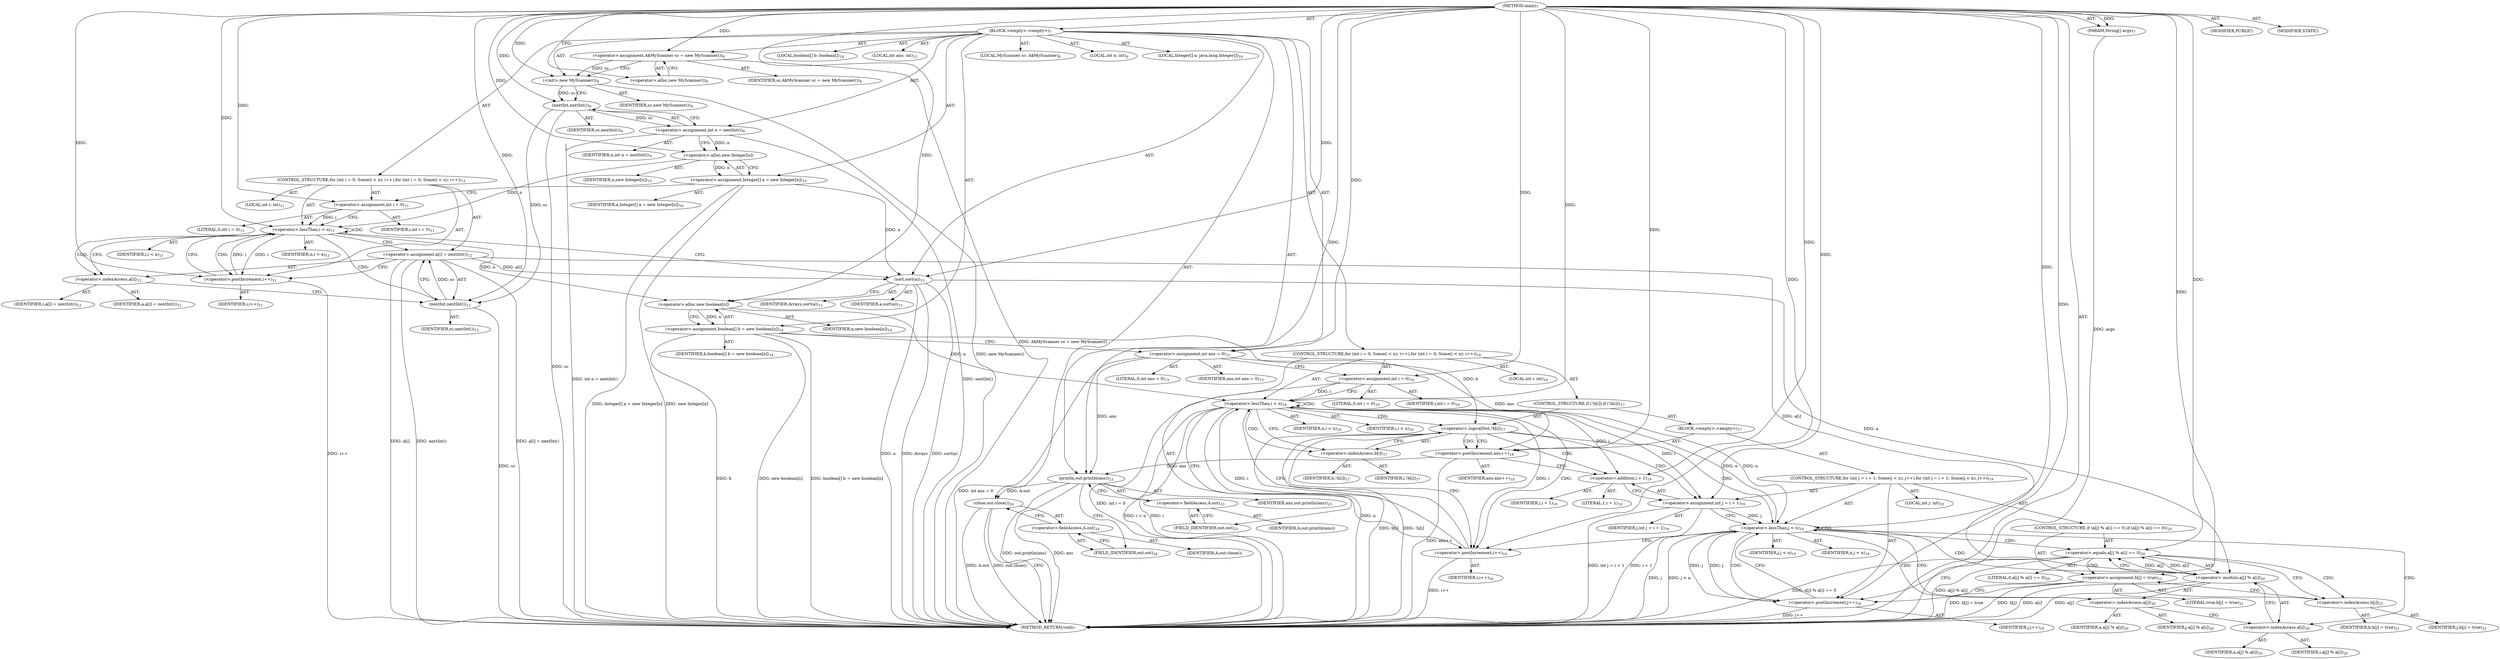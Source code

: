 digraph "main" {  
"34" [label = <(METHOD,main)<SUB>7</SUB>> ]
"35" [label = <(PARAM,String[] args)<SUB>7</SUB>> ]
"36" [label = <(BLOCK,&lt;empty&gt;,&lt;empty&gt;)<SUB>7</SUB>> ]
"4" [label = <(LOCAL,MyScanner sc: A$MyScanner)<SUB>8</SUB>> ]
"37" [label = <(&lt;operator&gt;.assignment,A$MyScanner sc = new MyScanner())<SUB>8</SUB>> ]
"38" [label = <(IDENTIFIER,sc,A$MyScanner sc = new MyScanner())<SUB>8</SUB>> ]
"39" [label = <(&lt;operator&gt;.alloc,new MyScanner())<SUB>8</SUB>> ]
"40" [label = <(&lt;init&gt;,new MyScanner())<SUB>8</SUB>> ]
"3" [label = <(IDENTIFIER,sc,new MyScanner())<SUB>8</SUB>> ]
"41" [label = <(LOCAL,int n: int)<SUB>9</SUB>> ]
"42" [label = <(&lt;operator&gt;.assignment,int n = nextInt())<SUB>9</SUB>> ]
"43" [label = <(IDENTIFIER,n,int n = nextInt())<SUB>9</SUB>> ]
"44" [label = <(nextInt,nextInt())<SUB>9</SUB>> ]
"45" [label = <(IDENTIFIER,sc,nextInt())<SUB>9</SUB>> ]
"46" [label = <(LOCAL,Integer[] a: java.lang.Integer[])<SUB>10</SUB>> ]
"47" [label = <(&lt;operator&gt;.assignment,Integer[] a = new Integer[n])<SUB>10</SUB>> ]
"48" [label = <(IDENTIFIER,a,Integer[] a = new Integer[n])<SUB>10</SUB>> ]
"49" [label = <(&lt;operator&gt;.alloc,new Integer[n])> ]
"50" [label = <(IDENTIFIER,n,new Integer[n])<SUB>10</SUB>> ]
"51" [label = <(CONTROL_STRUCTURE,for (int i = 0; Some(i &lt; n); i++),for (int i = 0; Some(i &lt; n); i++))<SUB>11</SUB>> ]
"52" [label = <(LOCAL,int i: int)<SUB>11</SUB>> ]
"53" [label = <(&lt;operator&gt;.assignment,int i = 0)<SUB>11</SUB>> ]
"54" [label = <(IDENTIFIER,i,int i = 0)<SUB>11</SUB>> ]
"55" [label = <(LITERAL,0,int i = 0)<SUB>11</SUB>> ]
"56" [label = <(&lt;operator&gt;.lessThan,i &lt; n)<SUB>11</SUB>> ]
"57" [label = <(IDENTIFIER,i,i &lt; n)<SUB>11</SUB>> ]
"58" [label = <(IDENTIFIER,n,i &lt; n)<SUB>11</SUB>> ]
"59" [label = <(&lt;operator&gt;.postIncrement,i++)<SUB>11</SUB>> ]
"60" [label = <(IDENTIFIER,i,i++)<SUB>11</SUB>> ]
"61" [label = <(&lt;operator&gt;.assignment,a[i] = nextInt())<SUB>12</SUB>> ]
"62" [label = <(&lt;operator&gt;.indexAccess,a[i])<SUB>12</SUB>> ]
"63" [label = <(IDENTIFIER,a,a[i] = nextInt())<SUB>12</SUB>> ]
"64" [label = <(IDENTIFIER,i,a[i] = nextInt())<SUB>12</SUB>> ]
"65" [label = <(nextInt,nextInt())<SUB>12</SUB>> ]
"66" [label = <(IDENTIFIER,sc,nextInt())<SUB>12</SUB>> ]
"67" [label = <(sort,sort(a))<SUB>13</SUB>> ]
"68" [label = <(IDENTIFIER,Arrays,sort(a))<SUB>13</SUB>> ]
"69" [label = <(IDENTIFIER,a,sort(a))<SUB>13</SUB>> ]
"70" [label = <(LOCAL,boolean[] b: boolean[])<SUB>14</SUB>> ]
"71" [label = <(&lt;operator&gt;.assignment,boolean[] b = new boolean[n])<SUB>14</SUB>> ]
"72" [label = <(IDENTIFIER,b,boolean[] b = new boolean[n])<SUB>14</SUB>> ]
"73" [label = <(&lt;operator&gt;.alloc,new boolean[n])> ]
"74" [label = <(IDENTIFIER,n,new boolean[n])<SUB>14</SUB>> ]
"75" [label = <(LOCAL,int ans: int)<SUB>15</SUB>> ]
"76" [label = <(&lt;operator&gt;.assignment,int ans = 0)<SUB>15</SUB>> ]
"77" [label = <(IDENTIFIER,ans,int ans = 0)<SUB>15</SUB>> ]
"78" [label = <(LITERAL,0,int ans = 0)<SUB>15</SUB>> ]
"79" [label = <(CONTROL_STRUCTURE,for (int i = 0; Some(i &lt; n); i++),for (int i = 0; Some(i &lt; n); i++))<SUB>16</SUB>> ]
"80" [label = <(LOCAL,int i: int)<SUB>16</SUB>> ]
"81" [label = <(&lt;operator&gt;.assignment,int i = 0)<SUB>16</SUB>> ]
"82" [label = <(IDENTIFIER,i,int i = 0)<SUB>16</SUB>> ]
"83" [label = <(LITERAL,0,int i = 0)<SUB>16</SUB>> ]
"84" [label = <(&lt;operator&gt;.lessThan,i &lt; n)<SUB>16</SUB>> ]
"85" [label = <(IDENTIFIER,i,i &lt; n)<SUB>16</SUB>> ]
"86" [label = <(IDENTIFIER,n,i &lt; n)<SUB>16</SUB>> ]
"87" [label = <(&lt;operator&gt;.postIncrement,i++)<SUB>16</SUB>> ]
"88" [label = <(IDENTIFIER,i,i++)<SUB>16</SUB>> ]
"89" [label = <(CONTROL_STRUCTURE,if (!b[i]),if (!b[i]))<SUB>17</SUB>> ]
"90" [label = <(&lt;operator&gt;.logicalNot,!b[i])<SUB>17</SUB>> ]
"91" [label = <(&lt;operator&gt;.indexAccess,b[i])<SUB>17</SUB>> ]
"92" [label = <(IDENTIFIER,b,!b[i])<SUB>17</SUB>> ]
"93" [label = <(IDENTIFIER,i,!b[i])<SUB>17</SUB>> ]
"94" [label = <(BLOCK,&lt;empty&gt;,&lt;empty&gt;)<SUB>17</SUB>> ]
"95" [label = <(&lt;operator&gt;.postIncrement,ans++)<SUB>18</SUB>> ]
"96" [label = <(IDENTIFIER,ans,ans++)<SUB>18</SUB>> ]
"97" [label = <(CONTROL_STRUCTURE,for (int j = i + 1; Some(j &lt; n); j++),for (int j = i + 1; Some(j &lt; n); j++))<SUB>19</SUB>> ]
"98" [label = <(LOCAL,int j: int)<SUB>19</SUB>> ]
"99" [label = <(&lt;operator&gt;.assignment,int j = i + 1)<SUB>19</SUB>> ]
"100" [label = <(IDENTIFIER,j,int j = i + 1)<SUB>19</SUB>> ]
"101" [label = <(&lt;operator&gt;.addition,i + 1)<SUB>19</SUB>> ]
"102" [label = <(IDENTIFIER,i,i + 1)<SUB>19</SUB>> ]
"103" [label = <(LITERAL,1,i + 1)<SUB>19</SUB>> ]
"104" [label = <(&lt;operator&gt;.lessThan,j &lt; n)<SUB>19</SUB>> ]
"105" [label = <(IDENTIFIER,j,j &lt; n)<SUB>19</SUB>> ]
"106" [label = <(IDENTIFIER,n,j &lt; n)<SUB>19</SUB>> ]
"107" [label = <(&lt;operator&gt;.postIncrement,j++)<SUB>19</SUB>> ]
"108" [label = <(IDENTIFIER,j,j++)<SUB>19</SUB>> ]
"109" [label = <(CONTROL_STRUCTURE,if (a[j] % a[i] == 0),if (a[j] % a[i] == 0))<SUB>20</SUB>> ]
"110" [label = <(&lt;operator&gt;.equals,a[j] % a[i] == 0)<SUB>20</SUB>> ]
"111" [label = <(&lt;operator&gt;.modulo,a[j] % a[i])<SUB>20</SUB>> ]
"112" [label = <(&lt;operator&gt;.indexAccess,a[j])<SUB>20</SUB>> ]
"113" [label = <(IDENTIFIER,a,a[j] % a[i])<SUB>20</SUB>> ]
"114" [label = <(IDENTIFIER,j,a[j] % a[i])<SUB>20</SUB>> ]
"115" [label = <(&lt;operator&gt;.indexAccess,a[i])<SUB>20</SUB>> ]
"116" [label = <(IDENTIFIER,a,a[j] % a[i])<SUB>20</SUB>> ]
"117" [label = <(IDENTIFIER,i,a[j] % a[i])<SUB>20</SUB>> ]
"118" [label = <(LITERAL,0,a[j] % a[i] == 0)<SUB>20</SUB>> ]
"119" [label = <(&lt;operator&gt;.assignment,b[j] = true)<SUB>21</SUB>> ]
"120" [label = <(&lt;operator&gt;.indexAccess,b[j])<SUB>21</SUB>> ]
"121" [label = <(IDENTIFIER,b,b[j] = true)<SUB>21</SUB>> ]
"122" [label = <(IDENTIFIER,j,b[j] = true)<SUB>21</SUB>> ]
"123" [label = <(LITERAL,true,b[j] = true)<SUB>21</SUB>> ]
"124" [label = <(println,out.println(ans))<SUB>23</SUB>> ]
"125" [label = <(&lt;operator&gt;.fieldAccess,A.out)<SUB>23</SUB>> ]
"126" [label = <(IDENTIFIER,A,out.println(ans))> ]
"127" [label = <(FIELD_IDENTIFIER,out,out)<SUB>23</SUB>> ]
"128" [label = <(IDENTIFIER,ans,out.println(ans))<SUB>23</SUB>> ]
"129" [label = <(close,out.close())<SUB>24</SUB>> ]
"130" [label = <(&lt;operator&gt;.fieldAccess,A.out)<SUB>24</SUB>> ]
"131" [label = <(IDENTIFIER,A,out.close())> ]
"132" [label = <(FIELD_IDENTIFIER,out,out)<SUB>24</SUB>> ]
"133" [label = <(MODIFIER,PUBLIC)> ]
"134" [label = <(MODIFIER,STATIC)> ]
"135" [label = <(METHOD_RETURN,void)<SUB>7</SUB>> ]
  "34" -> "35"  [ label = "AST: "] 
  "34" -> "36"  [ label = "AST: "] 
  "34" -> "133"  [ label = "AST: "] 
  "34" -> "134"  [ label = "AST: "] 
  "34" -> "135"  [ label = "AST: "] 
  "36" -> "4"  [ label = "AST: "] 
  "36" -> "37"  [ label = "AST: "] 
  "36" -> "40"  [ label = "AST: "] 
  "36" -> "41"  [ label = "AST: "] 
  "36" -> "42"  [ label = "AST: "] 
  "36" -> "46"  [ label = "AST: "] 
  "36" -> "47"  [ label = "AST: "] 
  "36" -> "51"  [ label = "AST: "] 
  "36" -> "67"  [ label = "AST: "] 
  "36" -> "70"  [ label = "AST: "] 
  "36" -> "71"  [ label = "AST: "] 
  "36" -> "75"  [ label = "AST: "] 
  "36" -> "76"  [ label = "AST: "] 
  "36" -> "79"  [ label = "AST: "] 
  "36" -> "124"  [ label = "AST: "] 
  "36" -> "129"  [ label = "AST: "] 
  "37" -> "38"  [ label = "AST: "] 
  "37" -> "39"  [ label = "AST: "] 
  "40" -> "3"  [ label = "AST: "] 
  "42" -> "43"  [ label = "AST: "] 
  "42" -> "44"  [ label = "AST: "] 
  "44" -> "45"  [ label = "AST: "] 
  "47" -> "48"  [ label = "AST: "] 
  "47" -> "49"  [ label = "AST: "] 
  "49" -> "50"  [ label = "AST: "] 
  "51" -> "52"  [ label = "AST: "] 
  "51" -> "53"  [ label = "AST: "] 
  "51" -> "56"  [ label = "AST: "] 
  "51" -> "59"  [ label = "AST: "] 
  "51" -> "61"  [ label = "AST: "] 
  "53" -> "54"  [ label = "AST: "] 
  "53" -> "55"  [ label = "AST: "] 
  "56" -> "57"  [ label = "AST: "] 
  "56" -> "58"  [ label = "AST: "] 
  "59" -> "60"  [ label = "AST: "] 
  "61" -> "62"  [ label = "AST: "] 
  "61" -> "65"  [ label = "AST: "] 
  "62" -> "63"  [ label = "AST: "] 
  "62" -> "64"  [ label = "AST: "] 
  "65" -> "66"  [ label = "AST: "] 
  "67" -> "68"  [ label = "AST: "] 
  "67" -> "69"  [ label = "AST: "] 
  "71" -> "72"  [ label = "AST: "] 
  "71" -> "73"  [ label = "AST: "] 
  "73" -> "74"  [ label = "AST: "] 
  "76" -> "77"  [ label = "AST: "] 
  "76" -> "78"  [ label = "AST: "] 
  "79" -> "80"  [ label = "AST: "] 
  "79" -> "81"  [ label = "AST: "] 
  "79" -> "84"  [ label = "AST: "] 
  "79" -> "87"  [ label = "AST: "] 
  "79" -> "89"  [ label = "AST: "] 
  "81" -> "82"  [ label = "AST: "] 
  "81" -> "83"  [ label = "AST: "] 
  "84" -> "85"  [ label = "AST: "] 
  "84" -> "86"  [ label = "AST: "] 
  "87" -> "88"  [ label = "AST: "] 
  "89" -> "90"  [ label = "AST: "] 
  "89" -> "94"  [ label = "AST: "] 
  "90" -> "91"  [ label = "AST: "] 
  "91" -> "92"  [ label = "AST: "] 
  "91" -> "93"  [ label = "AST: "] 
  "94" -> "95"  [ label = "AST: "] 
  "94" -> "97"  [ label = "AST: "] 
  "95" -> "96"  [ label = "AST: "] 
  "97" -> "98"  [ label = "AST: "] 
  "97" -> "99"  [ label = "AST: "] 
  "97" -> "104"  [ label = "AST: "] 
  "97" -> "107"  [ label = "AST: "] 
  "97" -> "109"  [ label = "AST: "] 
  "99" -> "100"  [ label = "AST: "] 
  "99" -> "101"  [ label = "AST: "] 
  "101" -> "102"  [ label = "AST: "] 
  "101" -> "103"  [ label = "AST: "] 
  "104" -> "105"  [ label = "AST: "] 
  "104" -> "106"  [ label = "AST: "] 
  "107" -> "108"  [ label = "AST: "] 
  "109" -> "110"  [ label = "AST: "] 
  "109" -> "119"  [ label = "AST: "] 
  "110" -> "111"  [ label = "AST: "] 
  "110" -> "118"  [ label = "AST: "] 
  "111" -> "112"  [ label = "AST: "] 
  "111" -> "115"  [ label = "AST: "] 
  "112" -> "113"  [ label = "AST: "] 
  "112" -> "114"  [ label = "AST: "] 
  "115" -> "116"  [ label = "AST: "] 
  "115" -> "117"  [ label = "AST: "] 
  "119" -> "120"  [ label = "AST: "] 
  "119" -> "123"  [ label = "AST: "] 
  "120" -> "121"  [ label = "AST: "] 
  "120" -> "122"  [ label = "AST: "] 
  "124" -> "125"  [ label = "AST: "] 
  "124" -> "128"  [ label = "AST: "] 
  "125" -> "126"  [ label = "AST: "] 
  "125" -> "127"  [ label = "AST: "] 
  "129" -> "130"  [ label = "AST: "] 
  "130" -> "131"  [ label = "AST: "] 
  "130" -> "132"  [ label = "AST: "] 
  "37" -> "40"  [ label = "CFG: "] 
  "40" -> "44"  [ label = "CFG: "] 
  "42" -> "49"  [ label = "CFG: "] 
  "47" -> "53"  [ label = "CFG: "] 
  "67" -> "73"  [ label = "CFG: "] 
  "71" -> "76"  [ label = "CFG: "] 
  "76" -> "81"  [ label = "CFG: "] 
  "124" -> "132"  [ label = "CFG: "] 
  "129" -> "135"  [ label = "CFG: "] 
  "39" -> "37"  [ label = "CFG: "] 
  "44" -> "42"  [ label = "CFG: "] 
  "49" -> "47"  [ label = "CFG: "] 
  "53" -> "56"  [ label = "CFG: "] 
  "56" -> "62"  [ label = "CFG: "] 
  "56" -> "67"  [ label = "CFG: "] 
  "59" -> "56"  [ label = "CFG: "] 
  "61" -> "59"  [ label = "CFG: "] 
  "73" -> "71"  [ label = "CFG: "] 
  "81" -> "84"  [ label = "CFG: "] 
  "84" -> "91"  [ label = "CFG: "] 
  "84" -> "127"  [ label = "CFG: "] 
  "87" -> "84"  [ label = "CFG: "] 
  "125" -> "124"  [ label = "CFG: "] 
  "130" -> "129"  [ label = "CFG: "] 
  "62" -> "65"  [ label = "CFG: "] 
  "65" -> "61"  [ label = "CFG: "] 
  "90" -> "95"  [ label = "CFG: "] 
  "90" -> "87"  [ label = "CFG: "] 
  "127" -> "125"  [ label = "CFG: "] 
  "132" -> "130"  [ label = "CFG: "] 
  "91" -> "90"  [ label = "CFG: "] 
  "95" -> "101"  [ label = "CFG: "] 
  "99" -> "104"  [ label = "CFG: "] 
  "104" -> "112"  [ label = "CFG: "] 
  "104" -> "87"  [ label = "CFG: "] 
  "107" -> "104"  [ label = "CFG: "] 
  "101" -> "99"  [ label = "CFG: "] 
  "110" -> "120"  [ label = "CFG: "] 
  "110" -> "107"  [ label = "CFG: "] 
  "119" -> "107"  [ label = "CFG: "] 
  "111" -> "110"  [ label = "CFG: "] 
  "120" -> "119"  [ label = "CFG: "] 
  "112" -> "115"  [ label = "CFG: "] 
  "115" -> "111"  [ label = "CFG: "] 
  "34" -> "39"  [ label = "CFG: "] 
  "35" -> "135"  [ label = "DDG: args"] 
  "37" -> "135"  [ label = "DDG: A$MyScanner sc = new MyScanner()"] 
  "40" -> "135"  [ label = "DDG: new MyScanner()"] 
  "44" -> "135"  [ label = "DDG: sc"] 
  "42" -> "135"  [ label = "DDG: nextInt()"] 
  "42" -> "135"  [ label = "DDG: int n = nextInt()"] 
  "47" -> "135"  [ label = "DDG: new Integer[n]"] 
  "47" -> "135"  [ label = "DDG: Integer[] a = new Integer[n]"] 
  "67" -> "135"  [ label = "DDG: a"] 
  "67" -> "135"  [ label = "DDG: sort(a)"] 
  "71" -> "135"  [ label = "DDG: b"] 
  "71" -> "135"  [ label = "DDG: new boolean[n]"] 
  "71" -> "135"  [ label = "DDG: boolean[] b = new boolean[n]"] 
  "76" -> "135"  [ label = "DDG: int ans = 0"] 
  "81" -> "135"  [ label = "DDG: int i = 0"] 
  "84" -> "135"  [ label = "DDG: i"] 
  "84" -> "135"  [ label = "DDG: n"] 
  "84" -> "135"  [ label = "DDG: i &lt; n"] 
  "124" -> "135"  [ label = "DDG: ans"] 
  "124" -> "135"  [ label = "DDG: out.println(ans)"] 
  "129" -> "135"  [ label = "DDG: A.out"] 
  "129" -> "135"  [ label = "DDG: out.close()"] 
  "90" -> "135"  [ label = "DDG: b[i]"] 
  "90" -> "135"  [ label = "DDG: !b[i]"] 
  "95" -> "135"  [ label = "DDG: ans++"] 
  "99" -> "135"  [ label = "DDG: i + 1"] 
  "99" -> "135"  [ label = "DDG: int j = i + 1"] 
  "104" -> "135"  [ label = "DDG: j"] 
  "104" -> "135"  [ label = "DDG: j &lt; n"] 
  "87" -> "135"  [ label = "DDG: i++"] 
  "111" -> "135"  [ label = "DDG: a[j]"] 
  "111" -> "135"  [ label = "DDG: a[i]"] 
  "110" -> "135"  [ label = "DDG: a[j] % a[i]"] 
  "110" -> "135"  [ label = "DDG: a[j] % a[i] == 0"] 
  "119" -> "135"  [ label = "DDG: b[j]"] 
  "119" -> "135"  [ label = "DDG: b[j] = true"] 
  "107" -> "135"  [ label = "DDG: j++"] 
  "61" -> "135"  [ label = "DDG: a[i]"] 
  "65" -> "135"  [ label = "DDG: sc"] 
  "61" -> "135"  [ label = "DDG: nextInt()"] 
  "61" -> "135"  [ label = "DDG: a[i] = nextInt()"] 
  "59" -> "135"  [ label = "DDG: i++"] 
  "67" -> "135"  [ label = "DDG: Arrays"] 
  "34" -> "35"  [ label = "DDG: "] 
  "34" -> "37"  [ label = "DDG: "] 
  "44" -> "42"  [ label = "DDG: sc"] 
  "49" -> "47"  [ label = "DDG: n"] 
  "73" -> "71"  [ label = "DDG: n"] 
  "34" -> "76"  [ label = "DDG: "] 
  "37" -> "40"  [ label = "DDG: sc"] 
  "34" -> "40"  [ label = "DDG: "] 
  "34" -> "53"  [ label = "DDG: "] 
  "65" -> "61"  [ label = "DDG: sc"] 
  "34" -> "67"  [ label = "DDG: "] 
  "47" -> "67"  [ label = "DDG: a"] 
  "61" -> "67"  [ label = "DDG: a[i]"] 
  "34" -> "81"  [ label = "DDG: "] 
  "76" -> "124"  [ label = "DDG: ans"] 
  "95" -> "124"  [ label = "DDG: ans"] 
  "34" -> "124"  [ label = "DDG: "] 
  "124" -> "129"  [ label = "DDG: A.out"] 
  "40" -> "44"  [ label = "DDG: sc"] 
  "34" -> "44"  [ label = "DDG: "] 
  "42" -> "49"  [ label = "DDG: n"] 
  "34" -> "49"  [ label = "DDG: "] 
  "53" -> "56"  [ label = "DDG: i"] 
  "59" -> "56"  [ label = "DDG: i"] 
  "34" -> "56"  [ label = "DDG: "] 
  "49" -> "56"  [ label = "DDG: n"] 
  "56" -> "59"  [ label = "DDG: i"] 
  "34" -> "59"  [ label = "DDG: "] 
  "56" -> "73"  [ label = "DDG: n"] 
  "34" -> "73"  [ label = "DDG: "] 
  "81" -> "84"  [ label = "DDG: i"] 
  "87" -> "84"  [ label = "DDG: i"] 
  "34" -> "84"  [ label = "DDG: "] 
  "73" -> "84"  [ label = "DDG: n"] 
  "104" -> "84"  [ label = "DDG: n"] 
  "84" -> "87"  [ label = "DDG: i"] 
  "34" -> "87"  [ label = "DDG: "] 
  "44" -> "65"  [ label = "DDG: sc"] 
  "34" -> "65"  [ label = "DDG: "] 
  "71" -> "90"  [ label = "DDG: b"] 
  "76" -> "95"  [ label = "DDG: ans"] 
  "34" -> "95"  [ label = "DDG: "] 
  "84" -> "99"  [ label = "DDG: i"] 
  "34" -> "99"  [ label = "DDG: "] 
  "99" -> "104"  [ label = "DDG: j"] 
  "107" -> "104"  [ label = "DDG: j"] 
  "34" -> "104"  [ label = "DDG: "] 
  "84" -> "104"  [ label = "DDG: n"] 
  "104" -> "107"  [ label = "DDG: j"] 
  "34" -> "107"  [ label = "DDG: "] 
  "34" -> "119"  [ label = "DDG: "] 
  "84" -> "101"  [ label = "DDG: i"] 
  "34" -> "101"  [ label = "DDG: "] 
  "111" -> "110"  [ label = "DDG: a[j]"] 
  "111" -> "110"  [ label = "DDG: a[i]"] 
  "34" -> "110"  [ label = "DDG: "] 
  "67" -> "111"  [ label = "DDG: a"] 
  "61" -> "111"  [ label = "DDG: a[i]"] 
  "56" -> "61"  [ label = "CDG: "] 
  "56" -> "56"  [ label = "CDG: "] 
  "56" -> "65"  [ label = "CDG: "] 
  "56" -> "59"  [ label = "CDG: "] 
  "56" -> "62"  [ label = "CDG: "] 
  "84" -> "84"  [ label = "CDG: "] 
  "84" -> "87"  [ label = "CDG: "] 
  "84" -> "91"  [ label = "CDG: "] 
  "84" -> "90"  [ label = "CDG: "] 
  "90" -> "99"  [ label = "CDG: "] 
  "90" -> "104"  [ label = "CDG: "] 
  "90" -> "95"  [ label = "CDG: "] 
  "90" -> "101"  [ label = "CDG: "] 
  "104" -> "107"  [ label = "CDG: "] 
  "104" -> "115"  [ label = "CDG: "] 
  "104" -> "104"  [ label = "CDG: "] 
  "104" -> "110"  [ label = "CDG: "] 
  "104" -> "112"  [ label = "CDG: "] 
  "104" -> "111"  [ label = "CDG: "] 
  "110" -> "120"  [ label = "CDG: "] 
  "110" -> "119"  [ label = "CDG: "] 
}
